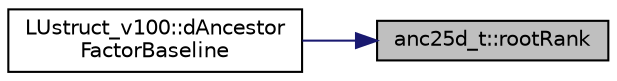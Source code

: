 digraph "anc25d_t::rootRank"
{
 // LATEX_PDF_SIZE
  edge [fontname="Helvetica",fontsize="10",labelfontname="Helvetica",labelfontsize="10"];
  node [fontname="Helvetica",fontsize="10",shape=record];
  rankdir="RL";
  Node1 [label="anc25d_t::rootRank",height=0.2,width=0.4,color="black", fillcolor="grey75", style="filled", fontcolor="black",tooltip=" "];
  Node1 -> Node2 [dir="back",color="midnightblue",fontsize="10",style="solid",fontname="Helvetica"];
  Node2 [label="LUstruct_v100::dAncestor\lFactorBaseline",height=0.2,width=0.4,color="black", fillcolor="white", style="filled",URL="$structLUstruct__v100.html#adc2993e353e8fd58c5d25f2e1a2f6b12",tooltip=" "];
}
